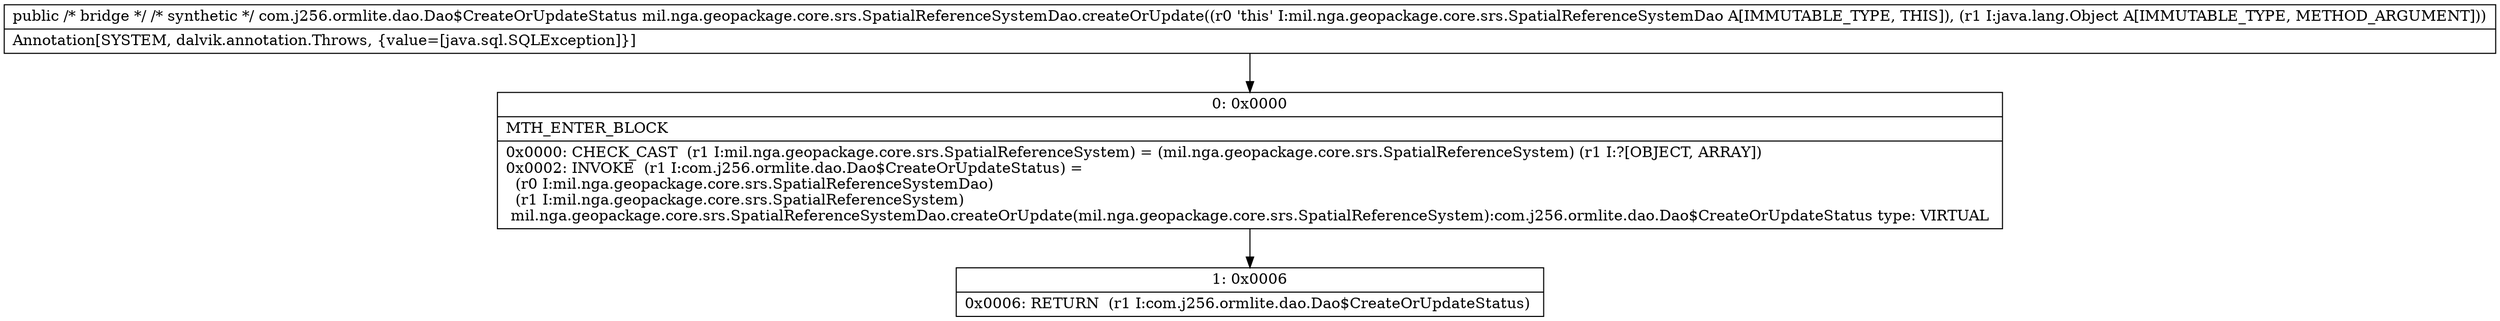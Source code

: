 digraph "CFG formil.nga.geopackage.core.srs.SpatialReferenceSystemDao.createOrUpdate(Ljava\/lang\/Object;)Lcom\/j256\/ormlite\/dao\/Dao$CreateOrUpdateStatus;" {
Node_0 [shape=record,label="{0\:\ 0x0000|MTH_ENTER_BLOCK\l|0x0000: CHECK_CAST  (r1 I:mil.nga.geopackage.core.srs.SpatialReferenceSystem) = (mil.nga.geopackage.core.srs.SpatialReferenceSystem) (r1 I:?[OBJECT, ARRAY]) \l0x0002: INVOKE  (r1 I:com.j256.ormlite.dao.Dao$CreateOrUpdateStatus) = \l  (r0 I:mil.nga.geopackage.core.srs.SpatialReferenceSystemDao)\l  (r1 I:mil.nga.geopackage.core.srs.SpatialReferenceSystem)\l mil.nga.geopackage.core.srs.SpatialReferenceSystemDao.createOrUpdate(mil.nga.geopackage.core.srs.SpatialReferenceSystem):com.j256.ormlite.dao.Dao$CreateOrUpdateStatus type: VIRTUAL \l}"];
Node_1 [shape=record,label="{1\:\ 0x0006|0x0006: RETURN  (r1 I:com.j256.ormlite.dao.Dao$CreateOrUpdateStatus) \l}"];
MethodNode[shape=record,label="{public \/* bridge *\/ \/* synthetic *\/ com.j256.ormlite.dao.Dao$CreateOrUpdateStatus mil.nga.geopackage.core.srs.SpatialReferenceSystemDao.createOrUpdate((r0 'this' I:mil.nga.geopackage.core.srs.SpatialReferenceSystemDao A[IMMUTABLE_TYPE, THIS]), (r1 I:java.lang.Object A[IMMUTABLE_TYPE, METHOD_ARGUMENT]))  | Annotation[SYSTEM, dalvik.annotation.Throws, \{value=[java.sql.SQLException]\}]\l}"];
MethodNode -> Node_0;
Node_0 -> Node_1;
}

